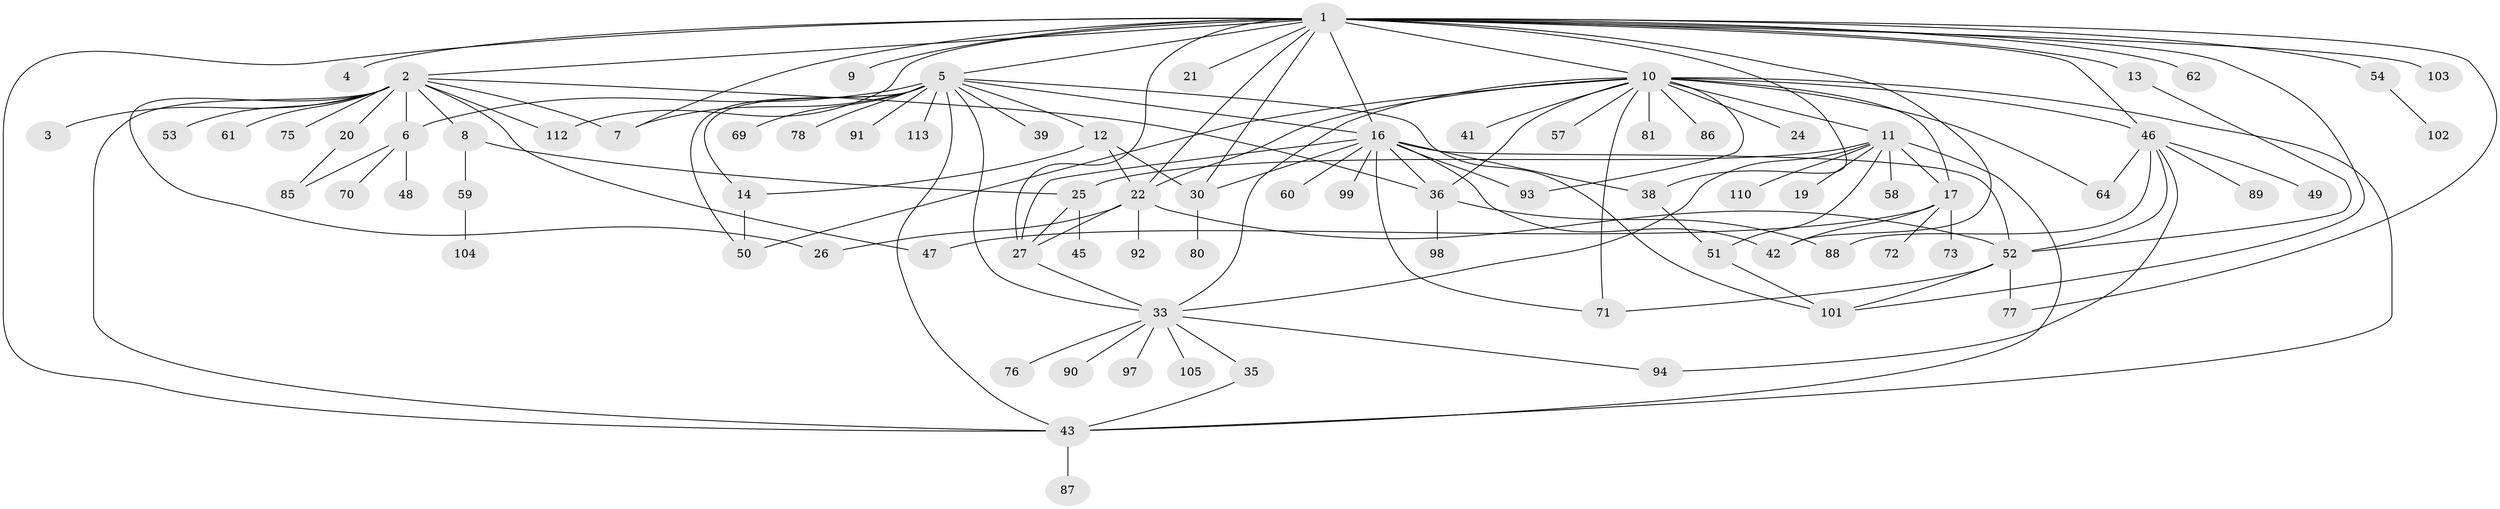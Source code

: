 // original degree distribution, {21: 0.008849557522123894, 11: 0.017699115044247787, 1: 0.4778761061946903, 15: 0.008849557522123894, 5: 0.07079646017699115, 4: 0.05309734513274336, 3: 0.1592920353982301, 16: 0.008849557522123894, 10: 0.017699115044247787, 7: 0.008849557522123894, 9: 0.008849557522123894, 2: 0.13274336283185842, 8: 0.017699115044247787, 6: 0.008849557522123894}
// Generated by graph-tools (version 1.1) at 2025/41/03/06/25 10:41:51]
// undirected, 82 vertices, 129 edges
graph export_dot {
graph [start="1"]
  node [color=gray90,style=filled];
  1 [super="+18"];
  2 [super="+66"];
  3;
  4;
  5 [super="+15"];
  6 [super="+82"];
  7 [super="+100"];
  8;
  9;
  10 [super="+68"];
  11 [super="+74"];
  12 [super="+65"];
  13 [super="+44"];
  14 [super="+29"];
  16 [super="+28"];
  17 [super="+23"];
  19;
  20 [super="+31"];
  21;
  22 [super="+34"];
  24 [super="+109"];
  25 [super="+55"];
  26;
  27 [super="+32"];
  30 [super="+37"];
  33 [super="+79"];
  35 [super="+67"];
  36 [super="+40"];
  38;
  39;
  41;
  42 [super="+95"];
  43 [super="+56"];
  45;
  46 [super="+63"];
  47;
  48;
  49;
  50 [super="+107"];
  51 [super="+83"];
  52 [super="+84"];
  53;
  54 [super="+106"];
  57;
  58;
  59 [super="+96"];
  60;
  61 [super="+111"];
  62;
  64;
  69;
  70;
  71;
  72;
  73;
  75;
  76;
  77;
  78;
  80;
  81;
  85;
  86;
  87;
  88 [super="+108"];
  89;
  90;
  91;
  92;
  93;
  94;
  97;
  98;
  99;
  101;
  102;
  103;
  104;
  105;
  110;
  112;
  113;
  1 -- 2;
  1 -- 4;
  1 -- 5 [weight=2];
  1 -- 7;
  1 -- 9;
  1 -- 10;
  1 -- 13;
  1 -- 21;
  1 -- 27;
  1 -- 30;
  1 -- 38;
  1 -- 46 [weight=2];
  1 -- 54;
  1 -- 101;
  1 -- 103;
  1 -- 112;
  1 -- 16;
  1 -- 22;
  1 -- 62;
  1 -- 77;
  1 -- 42;
  1 -- 43;
  2 -- 3;
  2 -- 7;
  2 -- 8;
  2 -- 20;
  2 -- 47;
  2 -- 53;
  2 -- 61;
  2 -- 75;
  2 -- 112;
  2 -- 6;
  2 -- 26;
  2 -- 43;
  2 -- 36;
  5 -- 6 [weight=2];
  5 -- 7;
  5 -- 12;
  5 -- 14;
  5 -- 16;
  5 -- 33;
  5 -- 39;
  5 -- 43;
  5 -- 69;
  5 -- 78;
  5 -- 91;
  5 -- 101;
  5 -- 113;
  5 -- 50;
  6 -- 48;
  6 -- 70;
  6 -- 85;
  8 -- 25;
  8 -- 59;
  10 -- 11;
  10 -- 17;
  10 -- 22;
  10 -- 24;
  10 -- 36;
  10 -- 41;
  10 -- 46;
  10 -- 57;
  10 -- 64;
  10 -- 71;
  10 -- 86;
  10 -- 93;
  10 -- 81;
  10 -- 33;
  10 -- 43;
  10 -- 50;
  11 -- 17;
  11 -- 19;
  11 -- 25;
  11 -- 33;
  11 -- 43;
  11 -- 51;
  11 -- 58;
  11 -- 110;
  12 -- 14;
  12 -- 22;
  12 -- 30;
  13 -- 52;
  14 -- 50;
  16 -- 42;
  16 -- 52;
  16 -- 60;
  16 -- 71;
  16 -- 93;
  16 -- 99;
  16 -- 38;
  16 -- 27;
  16 -- 30;
  16 -- 36;
  17 -- 47;
  17 -- 72;
  17 -- 73;
  17 -- 42;
  20 -- 85;
  22 -- 26;
  22 -- 27;
  22 -- 52;
  22 -- 92;
  25 -- 45;
  25 -- 27;
  27 -- 33;
  30 -- 80;
  33 -- 35;
  33 -- 76;
  33 -- 97;
  33 -- 105;
  33 -- 90;
  33 -- 94;
  35 -- 43;
  36 -- 88;
  36 -- 98;
  38 -- 51;
  43 -- 87;
  46 -- 49;
  46 -- 52;
  46 -- 64;
  46 -- 88;
  46 -- 89;
  46 -- 94;
  51 -- 101;
  52 -- 71;
  52 -- 77;
  52 -- 101;
  54 -- 102;
  59 -- 104;
}
